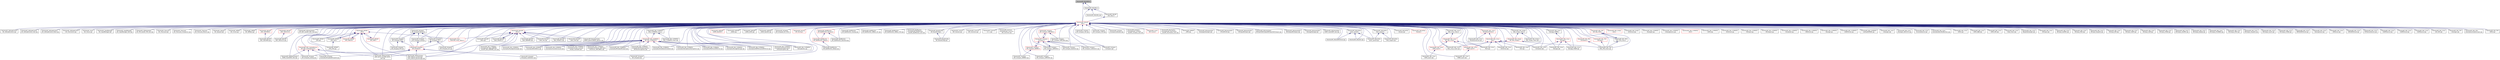 digraph "libraries/AP_HAL/GPIO.h"
{
 // INTERACTIVE_SVG=YES
  edge [fontname="Helvetica",fontsize="10",labelfontname="Helvetica",labelfontsize="10"];
  node [fontname="Helvetica",fontsize="10",shape=record];
  Node1 [label="libraries/AP_HAL/GPIO.h",height=0.2,width=0.4,color="black", fillcolor="grey75", style="filled", fontcolor="black"];
  Node1 -> Node2 [dir="back",color="midnightblue",fontsize="10",style="solid",fontname="Helvetica"];
  Node2 [label="libraries/AP_HAL/HAL.h",height=0.2,width=0.4,color="black", fillcolor="white", style="filled",URL="$HAL_8h.html"];
  Node2 -> Node3 [dir="back",color="midnightblue",fontsize="10",style="solid",fontname="Helvetica"];
  Node3 [label="libraries/AP_HAL/AP\l_HAL_Main.h",height=0.2,width=0.4,color="black", fillcolor="white", style="filled",URL="$AP__HAL__Main_8h.html"];
  Node3 -> Node4 [dir="back",color="midnightblue",fontsize="10",style="solid",fontname="Helvetica"];
  Node4 [label="libraries/AP_HAL/AP\l_HAL.h",height=0.2,width=0.4,color="red", fillcolor="white", style="filled",URL="$AP__HAL_8h.html"];
  Node4 -> Node5 [dir="back",color="midnightblue",fontsize="10",style="solid",fontname="Helvetica"];
  Node5 [label="libraries/AC_AttitudeControl\l/AC_AttitudeControl.cpp",height=0.2,width=0.4,color="black", fillcolor="white", style="filled",URL="$AC__AttitudeControl_8cpp.html"];
  Node4 -> Node6 [dir="back",color="midnightblue",fontsize="10",style="solid",fontname="Helvetica"];
  Node6 [label="libraries/AC_AttitudeControl\l/AC_AttitudeControl_Heli.cpp",height=0.2,width=0.4,color="black", fillcolor="white", style="filled",URL="$AC__AttitudeControl__Heli_8cpp.html"];
  Node4 -> Node7 [dir="back",color="midnightblue",fontsize="10",style="solid",fontname="Helvetica"];
  Node7 [label="libraries/AC_AttitudeControl\l/AC_AttitudeControl_Multi.cpp",height=0.2,width=0.4,color="black", fillcolor="white", style="filled",URL="$AC__AttitudeControl__Multi_8cpp.html"];
  Node4 -> Node8 [dir="back",color="midnightblue",fontsize="10",style="solid",fontname="Helvetica"];
  Node8 [label="libraries/AC_AttitudeControl\l/AC_PosControl.cpp",height=0.2,width=0.4,color="black", fillcolor="white", style="filled",URL="$AC__PosControl_8cpp.html"];
  Node4 -> Node9 [dir="back",color="midnightblue",fontsize="10",style="solid",fontname="Helvetica"];
  Node9 [label="libraries/AC_Fence\l/AC_Fence.cpp",height=0.2,width=0.4,color="black", fillcolor="white", style="filled",URL="$AC__Fence_8cpp.html"];
  Node4 -> Node10 [dir="back",color="midnightblue",fontsize="10",style="solid",fontname="Helvetica"];
  Node10 [label="libraries/AC_InputManager\l/AC_InputManager.cpp",height=0.2,width=0.4,color="black", fillcolor="white", style="filled",URL="$AC__InputManager_8cpp.html"];
  Node4 -> Node11 [dir="back",color="midnightblue",fontsize="10",style="solid",fontname="Helvetica"];
  Node11 [label="libraries/AC_InputManager\l/AC_InputManager_Heli.cpp",height=0.2,width=0.4,color="black", fillcolor="white", style="filled",URL="$AC__InputManager__Heli_8cpp.html"];
  Node4 -> Node12 [dir="back",color="midnightblue",fontsize="10",style="solid",fontname="Helvetica"];
  Node12 [label="libraries/AC_PID/examples\l/AC_PID_test/AC_PID_test.cpp",height=0.2,width=0.4,color="black", fillcolor="white", style="filled",URL="$AC__PID__test_8cpp.html"];
  Node4 -> Node13 [dir="back",color="midnightblue",fontsize="10",style="solid",fontname="Helvetica"];
  Node13 [label="libraries/AC_PrecLand\l/AC_PrecLand.cpp",height=0.2,width=0.4,color="black", fillcolor="white", style="filled",URL="$AC__PrecLand_8cpp.html"];
  Node4 -> Node14 [dir="back",color="midnightblue",fontsize="10",style="solid",fontname="Helvetica"];
  Node14 [label="libraries/AC_PrecLand\l/AC_PrecLand_Companion.cpp",height=0.2,width=0.4,color="black", fillcolor="white", style="filled",URL="$AC__PrecLand__Companion_8cpp.html"];
  Node4 -> Node15 [dir="back",color="midnightblue",fontsize="10",style="solid",fontname="Helvetica"];
  Node15 [label="libraries/AC_PrecLand\l/AC_PrecLand_IRLock.cpp",height=0.2,width=0.4,color="black", fillcolor="white", style="filled",URL="$AC__PrecLand__IRLock_8cpp.html"];
  Node4 -> Node16 [dir="back",color="midnightblue",fontsize="10",style="solid",fontname="Helvetica"];
  Node16 [label="libraries/AC_Sprayer\l/AC_Sprayer.cpp",height=0.2,width=0.4,color="black", fillcolor="white", style="filled",URL="$AC__Sprayer_8cpp.html"];
  Node4 -> Node17 [dir="back",color="midnightblue",fontsize="10",style="solid",fontname="Helvetica"];
  Node17 [label="libraries/AC_WPNav\l/AC_Circle.cpp",height=0.2,width=0.4,color="black", fillcolor="white", style="filled",URL="$AC__Circle_8cpp.html"];
  Node4 -> Node18 [dir="back",color="midnightblue",fontsize="10",style="solid",fontname="Helvetica"];
  Node18 [label="libraries/AC_WPNav\l/AC_WPNav.cpp",height=0.2,width=0.4,color="black", fillcolor="white", style="filled",URL="$AC__WPNav_8cpp.html"];
  Node4 -> Node19 [dir="back",color="midnightblue",fontsize="10",style="solid",fontname="Helvetica"];
  Node19 [label="libraries/AP_ADC/AP\l_ADC_ADS7844.h",height=0.2,width=0.4,color="red", fillcolor="white", style="filled",URL="$AP__ADC__ADS7844_8h.html"];
  Node19 -> Node20 [dir="back",color="midnightblue",fontsize="10",style="solid",fontname="Helvetica"];
  Node20 [label="libraries/AP_ADC/AP\l_ADC_ADS7844.cpp",height=0.2,width=0.4,color="black", fillcolor="white", style="filled",URL="$AP__ADC__ADS7844_8cpp.html"];
  Node4 -> Node21 [dir="back",color="midnightblue",fontsize="10",style="solid",fontname="Helvetica"];
  Node21 [label="libraries/AP_ADC/AP\l_ADC_ADS1115.h",height=0.2,width=0.4,color="red", fillcolor="white", style="filled",URL="$AP__ADC__ADS1115_8h.html"];
  Node21 -> Node22 [dir="back",color="midnightblue",fontsize="10",style="solid",fontname="Helvetica"];
  Node22 [label="libraries/AP_ADC/AP\l_ADC_ADS1115.cpp",height=0.2,width=0.4,color="black", fillcolor="white", style="filled",URL="$AP__ADC__ADS1115_8cpp.html"];
  Node4 -> Node22 [dir="back",color="midnightblue",fontsize="10",style="solid",fontname="Helvetica"];
  Node4 -> Node20 [dir="back",color="midnightblue",fontsize="10",style="solid",fontname="Helvetica"];
  Node4 -> Node23 [dir="back",color="midnightblue",fontsize="10",style="solid",fontname="Helvetica"];
  Node23 [label="libraries/AP_ADC/examples\l/AP_ADC_test/AP_ADC_test.cpp",height=0.2,width=0.4,color="black", fillcolor="white", style="filled",URL="$AP__ADC__test_8cpp.html"];
  Node4 -> Node24 [dir="back",color="midnightblue",fontsize="10",style="solid",fontname="Helvetica"];
  Node24 [label="libraries/AP_ADC_AnalogSource\l/AP_ADC_AnalogSource.h",height=0.2,width=0.4,color="red", fillcolor="white", style="filled",URL="$AP__ADC__AnalogSource_8h.html"];
  Node24 -> Node25 [dir="back",color="midnightblue",fontsize="10",style="solid",fontname="Helvetica"];
  Node25 [label="libraries/AP_AHRS/examples\l/AHRS_Test/AHRS_Test.cpp",height=0.2,width=0.4,color="black", fillcolor="white", style="filled",URL="$AHRS__Test_8cpp.html"];
  Node24 -> Node26 [dir="back",color="midnightblue",fontsize="10",style="solid",fontname="Helvetica"];
  Node26 [label="libraries/AP_Airspeed\l/AP_Airspeed_analog.cpp",height=0.2,width=0.4,color="black", fillcolor="white", style="filled",URL="$AP__Airspeed__analog_8cpp.html"];
  Node24 -> Node27 [dir="back",color="midnightblue",fontsize="10",style="solid",fontname="Helvetica"];
  Node27 [label="libraries/AP_Airspeed\l/examples/Airspeed/Airspeed.cpp",height=0.2,width=0.4,color="black", fillcolor="white", style="filled",URL="$Airspeed_8cpp.html"];
  Node24 -> Node28 [dir="back",color="midnightblue",fontsize="10",style="solid",fontname="Helvetica"];
  Node28 [label="libraries/AP_GPS/examples\l/GPS_AUTO_test/GPS_AUTO\l_test.cpp",height=0.2,width=0.4,color="black", fillcolor="white", style="filled",URL="$GPS__AUTO__test_8cpp.html"];
  Node24 -> Node29 [dir="back",color="midnightblue",fontsize="10",style="solid",fontname="Helvetica"];
  Node29 [label="libraries/AP_GPS/examples\l/GPS_UBLOX_passthrough\l/GPS_UBLOX_passthrough.cpp",height=0.2,width=0.4,color="black", fillcolor="white", style="filled",URL="$GPS__UBLOX__passthrough_8cpp.html"];
  Node4 -> Node30 [dir="back",color="midnightblue",fontsize="10",style="solid",fontname="Helvetica"];
  Node30 [label="libraries/AP_AHRS/AP\l_AHRS_NavEKF.h",height=0.2,width=0.4,color="red", fillcolor="white", style="filled",URL="$AP__AHRS__NavEKF_8h.html"];
  Node4 -> Node31 [dir="back",color="midnightblue",fontsize="10",style="solid",fontname="Helvetica"];
  Node31 [label="libraries/AP_AHRS/AP\l_AHRS.cpp",height=0.2,width=0.4,color="black", fillcolor="white", style="filled",URL="$AP__AHRS_8cpp.html"];
  Node4 -> Node32 [dir="back",color="midnightblue",fontsize="10",style="solid",fontname="Helvetica"];
  Node32 [label="libraries/AP_AHRS/AP\l_AHRS_DCM.cpp",height=0.2,width=0.4,color="black", fillcolor="white", style="filled",URL="$AP__AHRS__DCM_8cpp.html"];
  Node4 -> Node33 [dir="back",color="midnightblue",fontsize="10",style="solid",fontname="Helvetica"];
  Node33 [label="libraries/AP_AHRS/AP\l_AHRS_NavEKF.cpp",height=0.2,width=0.4,color="black", fillcolor="white", style="filled",URL="$AP__AHRS__NavEKF_8cpp.html"];
  Node4 -> Node25 [dir="back",color="midnightblue",fontsize="10",style="solid",fontname="Helvetica"];
  Node4 -> Node34 [dir="back",color="midnightblue",fontsize="10",style="solid",fontname="Helvetica"];
  Node34 [label="libraries/AP_Airspeed\l/Airspeed_Calibration.cpp",height=0.2,width=0.4,color="black", fillcolor="white", style="filled",URL="$Airspeed__Calibration_8cpp.html"];
  Node4 -> Node35 [dir="back",color="midnightblue",fontsize="10",style="solid",fontname="Helvetica"];
  Node35 [label="libraries/AP_Airspeed\l/AP_Airspeed.h",height=0.2,width=0.4,color="red", fillcolor="white", style="filled",URL="$AP__Airspeed_8h.html"];
  Node35 -> Node34 [dir="back",color="midnightblue",fontsize="10",style="solid",fontname="Helvetica"];
  Node35 -> Node36 [dir="back",color="midnightblue",fontsize="10",style="solid",fontname="Helvetica"];
  Node36 [label="libraries/AP_Airspeed\l/AP_Airspeed.cpp",height=0.2,width=0.4,color="black", fillcolor="white", style="filled",URL="$AP__Airspeed_8cpp.html"];
  Node35 -> Node26 [dir="back",color="midnightblue",fontsize="10",style="solid",fontname="Helvetica"];
  Node35 -> Node27 [dir="back",color="midnightblue",fontsize="10",style="solid",fontname="Helvetica"];
  Node35 -> Node28 [dir="back",color="midnightblue",fontsize="10",style="solid",fontname="Helvetica"];
  Node35 -> Node29 [dir="back",color="midnightblue",fontsize="10",style="solid",fontname="Helvetica"];
  Node4 -> Node37 [dir="back",color="midnightblue",fontsize="10",style="solid",fontname="Helvetica"];
  Node37 [label="libraries/AP_Airspeed\l/AP_Airspeed_Backend.h",height=0.2,width=0.4,color="black", fillcolor="white", style="filled",URL="$AP__Airspeed__Backend_8h.html"];
  Node37 -> Node35 [dir="back",color="midnightblue",fontsize="10",style="solid",fontname="Helvetica"];
  Node37 -> Node38 [dir="back",color="midnightblue",fontsize="10",style="solid",fontname="Helvetica"];
  Node38 [label="libraries/AP_Airspeed\l/AP_Airspeed_analog.h",height=0.2,width=0.4,color="black", fillcolor="white", style="filled",URL="$AP__Airspeed__analog_8h.html"];
  Node38 -> Node35 [dir="back",color="midnightblue",fontsize="10",style="solid",fontname="Helvetica"];
  Node37 -> Node39 [dir="back",color="midnightblue",fontsize="10",style="solid",fontname="Helvetica"];
  Node39 [label="libraries/AP_Airspeed\l/AP_Airspeed_PX4.h",height=0.2,width=0.4,color="black", fillcolor="white", style="filled",URL="$AP__Airspeed__PX4_8h.html"];
  Node39 -> Node35 [dir="back",color="midnightblue",fontsize="10",style="solid",fontname="Helvetica"];
  Node39 -> Node40 [dir="back",color="midnightblue",fontsize="10",style="solid",fontname="Helvetica"];
  Node40 [label="libraries/AP_Airspeed\l/AP_Airspeed_PX4.cpp",height=0.2,width=0.4,color="black", fillcolor="white", style="filled",URL="$AP__Airspeed__PX4_8cpp.html"];
  Node37 -> Node41 [dir="back",color="midnightblue",fontsize="10",style="solid",fontname="Helvetica"];
  Node41 [label="libraries/AP_Airspeed\l/AP_Airspeed_I2C.h",height=0.2,width=0.4,color="black", fillcolor="white", style="filled",URL="$AP__Airspeed__I2C_8h.html"];
  Node41 -> Node35 [dir="back",color="midnightblue",fontsize="10",style="solid",fontname="Helvetica"];
  Node41 -> Node42 [dir="back",color="midnightblue",fontsize="10",style="solid",fontname="Helvetica"];
  Node42 [label="libraries/AP_Airspeed\l/AP_Airspeed_I2C.cpp",height=0.2,width=0.4,color="black", fillcolor="white", style="filled",URL="$AP__Airspeed__I2C_8cpp.html"];
  Node4 -> Node38 [dir="back",color="midnightblue",fontsize="10",style="solid",fontname="Helvetica"];
  Node4 -> Node39 [dir="back",color="midnightblue",fontsize="10",style="solid",fontname="Helvetica"];
  Node4 -> Node41 [dir="back",color="midnightblue",fontsize="10",style="solid",fontname="Helvetica"];
  Node4 -> Node36 [dir="back",color="midnightblue",fontsize="10",style="solid",fontname="Helvetica"];
  Node4 -> Node26 [dir="back",color="midnightblue",fontsize="10",style="solid",fontname="Helvetica"];
  Node4 -> Node42 [dir="back",color="midnightblue",fontsize="10",style="solid",fontname="Helvetica"];
  Node4 -> Node43 [dir="back",color="midnightblue",fontsize="10",style="solid",fontname="Helvetica"];
  Node43 [label="libraries/AP_Airspeed\l/AP_Airspeed_I2C_PX4.h",height=0.2,width=0.4,color="black", fillcolor="white", style="filled",URL="$AP__Airspeed__I2C__PX4_8h.html"];
  Node4 -> Node40 [dir="back",color="midnightblue",fontsize="10",style="solid",fontname="Helvetica"];
  Node4 -> Node27 [dir="back",color="midnightblue",fontsize="10",style="solid",fontname="Helvetica"];
  Node4 -> Node44 [dir="back",color="midnightblue",fontsize="10",style="solid",fontname="Helvetica"];
  Node44 [label="libraries/AP_Arming\l/AP_Arming.h",height=0.2,width=0.4,color="red", fillcolor="white", style="filled",URL="$AP__Arming_8h.html"];
  Node4 -> Node45 [dir="back",color="midnightblue",fontsize="10",style="solid",fontname="Helvetica"];
  Node45 [label="libraries/AP_Baro/AP\l_Baro.h",height=0.2,width=0.4,color="red", fillcolor="white", style="filled",URL="$AP__Baro_8h.html"];
  Node45 -> Node46 [dir="back",color="midnightblue",fontsize="10",style="solid",fontname="Helvetica"];
  Node46 [label="libraries/AP_Baro/AP\l_Baro.cpp",height=0.2,width=0.4,color="black", fillcolor="white", style="filled",URL="$AP__Baro_8cpp.html"];
  Node45 -> Node47 [dir="back",color="midnightblue",fontsize="10",style="solid",fontname="Helvetica"];
  Node47 [label="libraries/AP_Baro/AP\l_Baro_MS5611.h",height=0.2,width=0.4,color="black", fillcolor="white", style="filled",URL="$AP__Baro__MS5611_8h.html"];
  Node47 -> Node45 [dir="back",color="midnightblue",fontsize="10",style="solid",fontname="Helvetica"];
  Node45 -> Node48 [dir="back",color="midnightblue",fontsize="10",style="solid",fontname="Helvetica"];
  Node48 [label="libraries/AP_Baro/AP\l_Baro_BMP085.cpp",height=0.2,width=0.4,color="black", fillcolor="white", style="filled",URL="$AP__Baro__BMP085_8cpp.html"];
  Node45 -> Node49 [dir="back",color="midnightblue",fontsize="10",style="solid",fontname="Helvetica"];
  Node49 [label="libraries/AP_Baro/AP\l_Baro_HIL.cpp",height=0.2,width=0.4,color="black", fillcolor="white", style="filled",URL="$AP__Baro__HIL_8cpp.html"];
  Node45 -> Node50 [dir="back",color="midnightblue",fontsize="10",style="solid",fontname="Helvetica"];
  Node50 [label="libraries/AP_Baro/AP\l_Baro_MS5611.cpp",height=0.2,width=0.4,color="black", fillcolor="white", style="filled",URL="$AP__Baro__MS5611_8cpp.html"];
  Node45 -> Node51 [dir="back",color="midnightblue",fontsize="10",style="solid",fontname="Helvetica"];
  Node51 [label="libraries/AP_Baro/AP\l_Baro_PX4.cpp",height=0.2,width=0.4,color="black", fillcolor="white", style="filled",URL="$AP__Baro__PX4_8cpp.html"];
  Node45 -> Node52 [dir="back",color="midnightblue",fontsize="10",style="solid",fontname="Helvetica"];
  Node52 [label="libraries/AP_Baro/examples\l/BARO_generic/BARO_generic.cpp",height=0.2,width=0.4,color="black", fillcolor="white", style="filled",URL="$BARO__generic_8cpp.html"];
  Node45 -> Node53 [dir="back",color="midnightblue",fontsize="10",style="solid",fontname="Helvetica"];
  Node53 [label="libraries/AP_Frsky\l_Telem/AP_Frsky_Telem.h",height=0.2,width=0.4,color="red", fillcolor="white", style="filled",URL="$AP__Frsky__Telem_8h.html"];
  Node45 -> Node28 [dir="back",color="midnightblue",fontsize="10",style="solid",fontname="Helvetica"];
  Node45 -> Node29 [dir="back",color="midnightblue",fontsize="10",style="solid",fontname="Helvetica"];
  Node45 -> Node54 [dir="back",color="midnightblue",fontsize="10",style="solid",fontname="Helvetica"];
  Node54 [label="libraries/AP_HAL_FLYMAPLE\l/examples/AP_Baro_BMP085\l_test/AP_Baro_BMP085_test.cpp",height=0.2,width=0.4,color="black", fillcolor="white", style="filled",URL="$AP__Baro__BMP085__test_8cpp.html"];
  Node4 -> Node47 [dir="back",color="midnightblue",fontsize="10",style="solid",fontname="Helvetica"];
  Node4 -> Node46 [dir="back",color="midnightblue",fontsize="10",style="solid",fontname="Helvetica"];
  Node4 -> Node48 [dir="back",color="midnightblue",fontsize="10",style="solid",fontname="Helvetica"];
  Node4 -> Node49 [dir="back",color="midnightblue",fontsize="10",style="solid",fontname="Helvetica"];
  Node4 -> Node50 [dir="back",color="midnightblue",fontsize="10",style="solid",fontname="Helvetica"];
  Node4 -> Node51 [dir="back",color="midnightblue",fontsize="10",style="solid",fontname="Helvetica"];
  Node4 -> Node52 [dir="back",color="midnightblue",fontsize="10",style="solid",fontname="Helvetica"];
  Node4 -> Node55 [dir="back",color="midnightblue",fontsize="10",style="solid",fontname="Helvetica"];
  Node55 [label="libraries/AP_BattMonitor\l/AP_BattMonitor_Backend.h",height=0.2,width=0.4,color="red", fillcolor="white", style="filled",URL="$AP__BattMonitor__Backend_8h.html"];
  Node55 -> Node56 [dir="back",color="midnightblue",fontsize="10",style="solid",fontname="Helvetica"];
  Node56 [label="libraries/AP_BattMonitor\l/AP_BattMonitor_Bebop.h",height=0.2,width=0.4,color="red", fillcolor="white", style="filled",URL="$AP__BattMonitor__Bebop_8h.html"];
  Node56 -> Node57 [dir="back",color="midnightblue",fontsize="10",style="solid",fontname="Helvetica"];
  Node57 [label="libraries/AP_BattMonitor\l/AP_BattMonitor_Bebop.cpp",height=0.2,width=0.4,color="black", fillcolor="white", style="filled",URL="$AP__BattMonitor__Bebop_8cpp.html"];
  Node55 -> Node58 [dir="back",color="midnightblue",fontsize="10",style="solid",fontname="Helvetica"];
  Node58 [label="libraries/AP_BattMonitor\l/AP_BattMonitor_Backend.cpp",height=0.2,width=0.4,color="black", fillcolor="white", style="filled",URL="$AP__BattMonitor__Backend_8cpp.html"];
  Node4 -> Node56 [dir="back",color="midnightblue",fontsize="10",style="solid",fontname="Helvetica"];
  Node4 -> Node59 [dir="back",color="midnightblue",fontsize="10",style="solid",fontname="Helvetica"];
  Node59 [label="libraries/AP_BattMonitor\l/AP_BattMonitor_Analog.cpp",height=0.2,width=0.4,color="black", fillcolor="white", style="filled",URL="$AP__BattMonitor__Analog_8cpp.html"];
  Node4 -> Node58 [dir="back",color="midnightblue",fontsize="10",style="solid",fontname="Helvetica"];
  Node4 -> Node57 [dir="back",color="midnightblue",fontsize="10",style="solid",fontname="Helvetica"];
  Node4 -> Node60 [dir="back",color="midnightblue",fontsize="10",style="solid",fontname="Helvetica"];
  Node60 [label="libraries/AP_BattMonitor\l/AP_BattMonitor_SMBus_I2C.cpp",height=0.2,width=0.4,color="black", fillcolor="white", style="filled",URL="$AP__BattMonitor__SMBus__I2C_8cpp.html"];
  Node4 -> Node61 [dir="back",color="midnightblue",fontsize="10",style="solid",fontname="Helvetica"];
  Node61 [label="libraries/AP_BattMonitor\l/AP_BattMonitor_SMBus_PX4.cpp",height=0.2,width=0.4,color="black", fillcolor="white", style="filled",URL="$AP__BattMonitor__SMBus__PX4_8cpp.html"];
  Node4 -> Node62 [dir="back",color="midnightblue",fontsize="10",style="solid",fontname="Helvetica"];
  Node62 [label="libraries/AP_BattMonitor\l/examples/AP_BattMonitor\l_test/AP_BattMonitor_test.cpp",height=0.2,width=0.4,color="black", fillcolor="white", style="filled",URL="$AP__BattMonitor__test_8cpp.html"];
  Node4 -> Node63 [dir="back",color="midnightblue",fontsize="10",style="solid",fontname="Helvetica"];
  Node63 [label="libraries/AP_BoardConfig\l/AP_BoardConfig.cpp",height=0.2,width=0.4,color="black", fillcolor="white", style="filled",URL="$AP__BoardConfig_8cpp.html"];
  Node4 -> Node64 [dir="back",color="midnightblue",fontsize="10",style="solid",fontname="Helvetica"];
  Node64 [label="libraries/AP_BoardConfig\l/AP_BoardConfig.h",height=0.2,width=0.4,color="black", fillcolor="white", style="filled",URL="$AP__BoardConfig_8h.html"];
  Node64 -> Node63 [dir="back",color="midnightblue",fontsize="10",style="solid",fontname="Helvetica"];
  Node4 -> Node65 [dir="back",color="midnightblue",fontsize="10",style="solid",fontname="Helvetica"];
  Node65 [label="libraries/AP_Camera\l/AP_Camera.cpp",height=0.2,width=0.4,color="black", fillcolor="white", style="filled",URL="$AP__Camera_8cpp.html"];
  Node4 -> Node66 [dir="back",color="midnightblue",fontsize="10",style="solid",fontname="Helvetica"];
  Node66 [label="libraries/AP_Common\l/AP_Common.cpp",height=0.2,width=0.4,color="black", fillcolor="white", style="filled",URL="$AP__Common_8cpp.html"];
  Node4 -> Node67 [dir="back",color="midnightblue",fontsize="10",style="solid",fontname="Helvetica"];
  Node67 [label="libraries/AP_Common\l/c++.cpp",height=0.2,width=0.4,color="black", fillcolor="white", style="filled",URL="$c_09_09_8cpp.html"];
  Node4 -> Node68 [dir="back",color="midnightblue",fontsize="10",style="solid",fontname="Helvetica"];
  Node68 [label="libraries/AP_Common\l/examples/AP_Common\l/AP_Common.cpp",height=0.2,width=0.4,color="black", fillcolor="white", style="filled",URL="$examples_2AP__Common_2AP__Common_8cpp.html"];
  Node4 -> Node69 [dir="back",color="midnightblue",fontsize="10",style="solid",fontname="Helvetica"];
  Node69 [label="libraries/AP_Compass\l/AP_Compass_HMC5843.h",height=0.2,width=0.4,color="red", fillcolor="white", style="filled",URL="$AP__Compass__HMC5843_8h.html"];
  Node69 -> Node70 [dir="back",color="midnightblue",fontsize="10",style="solid",fontname="Helvetica"];
  Node70 [label="libraries/AP_Compass\l/Compass.h",height=0.2,width=0.4,color="red", fillcolor="white", style="filled",URL="$Compass_8h.html"];
  Node70 -> Node69 [dir="back",color="midnightblue",fontsize="10",style="solid",fontname="Helvetica"];
  Node70 -> Node71 [dir="back",color="midnightblue",fontsize="10",style="solid",fontname="Helvetica"];
  Node71 [label="libraries/AP_Compass\l/AP_Compass_AK8963.h",height=0.2,width=0.4,color="red", fillcolor="white", style="filled",URL="$AP__Compass__AK8963_8h.html"];
  Node71 -> Node70 [dir="back",color="midnightblue",fontsize="10",style="solid",fontname="Helvetica"];
  Node71 -> Node72 [dir="back",color="midnightblue",fontsize="10",style="solid",fontname="Helvetica"];
  Node72 [label="libraries/AP_Compass\l/AP_Compass_AK8963.cpp",height=0.2,width=0.4,color="black", fillcolor="white", style="filled",URL="$AP__Compass__AK8963_8cpp.html"];
  Node70 -> Node73 [dir="back",color="midnightblue",fontsize="10",style="solid",fontname="Helvetica"];
  Node73 [label="libraries/AP_Compass\l/AP_Compass_LSM303D.h",height=0.2,width=0.4,color="black", fillcolor="white", style="filled",URL="$AP__Compass__LSM303D_8h.html"];
  Node73 -> Node70 [dir="back",color="midnightblue",fontsize="10",style="solid",fontname="Helvetica"];
  Node73 -> Node74 [dir="back",color="midnightblue",fontsize="10",style="solid",fontname="Helvetica"];
  Node74 [label="libraries/AP_Compass\l/AP_Compass_LSM303D.cpp",height=0.2,width=0.4,color="black", fillcolor="white", style="filled",URL="$AP__Compass__LSM303D_8cpp.html"];
  Node70 -> Node75 [dir="back",color="midnightblue",fontsize="10",style="solid",fontname="Helvetica"];
  Node75 [label="libraries/AP_Compass\l/AP_Compass_Backend.cpp",height=0.2,width=0.4,color="black", fillcolor="white", style="filled",URL="$AP__Compass__Backend_8cpp.html"];
  Node70 -> Node76 [dir="back",color="midnightblue",fontsize="10",style="solid",fontname="Helvetica"];
  Node76 [label="libraries/AP_Compass\l/AP_Compass_Calibration.cpp",height=0.2,width=0.4,color="black", fillcolor="white", style="filled",URL="$AP__Compass__Calibration_8cpp.html"];
  Node70 -> Node77 [dir="back",color="midnightblue",fontsize="10",style="solid",fontname="Helvetica"];
  Node77 [label="libraries/AP_Compass\l/Compass.cpp",height=0.2,width=0.4,color="black", fillcolor="white", style="filled",URL="$Compass_8cpp.html"];
  Node69 -> Node78 [dir="back",color="midnightblue",fontsize="10",style="solid",fontname="Helvetica"];
  Node78 [label="libraries/AP_Compass\l/AP_Compass_HMC5843.cpp",height=0.2,width=0.4,color="black", fillcolor="white", style="filled",URL="$AP__Compass__HMC5843_8cpp.html"];
  Node4 -> Node70 [dir="back",color="midnightblue",fontsize="10",style="solid",fontname="Helvetica"];
  Node4 -> Node71 [dir="back",color="midnightblue",fontsize="10",style="solid",fontname="Helvetica"];
  Node4 -> Node73 [dir="back",color="midnightblue",fontsize="10",style="solid",fontname="Helvetica"];
  Node4 -> Node72 [dir="back",color="midnightblue",fontsize="10",style="solid",fontname="Helvetica"];
  Node4 -> Node75 [dir="back",color="midnightblue",fontsize="10",style="solid",fontname="Helvetica"];
  Node4 -> Node76 [dir="back",color="midnightblue",fontsize="10",style="solid",fontname="Helvetica"];
  Node4 -> Node79 [dir="back",color="midnightblue",fontsize="10",style="solid",fontname="Helvetica"];
  Node79 [label="libraries/AP_Compass\l/AP_Compass_HIL.cpp",height=0.2,width=0.4,color="black", fillcolor="white", style="filled",URL="$AP__Compass__HIL_8cpp.html"];
  Node4 -> Node78 [dir="back",color="midnightblue",fontsize="10",style="solid",fontname="Helvetica"];
  Node4 -> Node74 [dir="back",color="midnightblue",fontsize="10",style="solid",fontname="Helvetica"];
  Node4 -> Node80 [dir="back",color="midnightblue",fontsize="10",style="solid",fontname="Helvetica"];
  Node80 [label="libraries/AP_Compass\l/AP_Compass_PX4.cpp",height=0.2,width=0.4,color="black", fillcolor="white", style="filled",URL="$AP__Compass__PX4_8cpp.html"];
  Node4 -> Node77 [dir="back",color="midnightblue",fontsize="10",style="solid",fontname="Helvetica"];
  Node4 -> Node81 [dir="back",color="midnightblue",fontsize="10",style="solid",fontname="Helvetica"];
  Node81 [label="libraries/AP_Compass\l/CompassCalibrator.cpp",height=0.2,width=0.4,color="black", fillcolor="white", style="filled",URL="$CompassCalibrator_8cpp.html"];
  Node4 -> Node82 [dir="back",color="midnightblue",fontsize="10",style="solid",fontname="Helvetica"];
  Node82 [label="libraries/AP_Compass\l/examples/AP_Compass\l_test/AP_Compass_test.cpp",height=0.2,width=0.4,color="black", fillcolor="white", style="filled",URL="$AP__Compass__test_8cpp.html"];
  Node4 -> Node83 [dir="back",color="midnightblue",fontsize="10",style="solid",fontname="Helvetica"];
  Node83 [label="libraries/AP_Curve\l/AP_Curve.h",height=0.2,width=0.4,color="red", fillcolor="white", style="filled",URL="$AP__Curve_8h.html",tooltip="used to transforms a pwm value to account for the non-linear pwm->thrust values of normal ESC+motors ..."];
  Node4 -> Node84 [dir="back",color="midnightblue",fontsize="10",style="solid",fontname="Helvetica"];
  Node84 [label="libraries/AP_Declination\l/examples/AP_Declination\l_test/AP_Declination_test.cpp",height=0.2,width=0.4,color="black", fillcolor="white", style="filled",URL="$AP__Declination__test_8cpp.html"];
  Node4 -> Node85 [dir="back",color="midnightblue",fontsize="10",style="solid",fontname="Helvetica"];
  Node85 [label="libraries/AP_EPM/AP\l_EPM.cpp",height=0.2,width=0.4,color="black", fillcolor="white", style="filled",URL="$AP__EPM_8cpp.html"];
  Node4 -> Node53 [dir="back",color="midnightblue",fontsize="10",style="solid",fontname="Helvetica"];
  Node4 -> Node86 [dir="back",color="midnightblue",fontsize="10",style="solid",fontname="Helvetica"];
  Node86 [label="libraries/AP_GPS/AP\l_GPS.cpp",height=0.2,width=0.4,color="black", fillcolor="white", style="filled",URL="$AP__GPS_8cpp.html"];
  Node4 -> Node87 [dir="back",color="midnightblue",fontsize="10",style="solid",fontname="Helvetica"];
  Node87 [label="libraries/AP_GPS/AP\l_GPS.h",height=0.2,width=0.4,color="red", fillcolor="white", style="filled",URL="$AP__GPS_8h.html"];
  Node87 -> Node53 [dir="back",color="midnightblue",fontsize="10",style="solid",fontname="Helvetica"];
  Node87 -> Node86 [dir="back",color="midnightblue",fontsize="10",style="solid",fontname="Helvetica"];
  Node87 -> Node88 [dir="back",color="midnightblue",fontsize="10",style="solid",fontname="Helvetica"];
  Node88 [label="libraries/AP_GPS/AP\l_GPS_UBLOX.h",height=0.2,width=0.4,color="red", fillcolor="white", style="filled",URL="$AP__GPS__UBLOX_8h.html"];
  Node88 -> Node87 [dir="back",color="midnightblue",fontsize="10",style="solid",fontname="Helvetica"];
  Node87 -> Node89 [dir="back",color="midnightblue",fontsize="10",style="solid",fontname="Helvetica"];
  Node89 [label="libraries/AP_GPS/AP\l_GPS_SIRF.h",height=0.2,width=0.4,color="red", fillcolor="white", style="filled",URL="$AP__GPS__SIRF_8h.html"];
  Node89 -> Node87 [dir="back",color="midnightblue",fontsize="10",style="solid",fontname="Helvetica"];
  Node87 -> Node90 [dir="back",color="midnightblue",fontsize="10",style="solid",fontname="Helvetica"];
  Node90 [label="libraries/AP_GPS/AP\l_GPS_PX4.h",height=0.2,width=0.4,color="black", fillcolor="white", style="filled",URL="$AP__GPS__PX4_8h.html"];
  Node90 -> Node87 [dir="back",color="midnightblue",fontsize="10",style="solid",fontname="Helvetica"];
  Node90 -> Node91 [dir="back",color="midnightblue",fontsize="10",style="solid",fontname="Helvetica"];
  Node91 [label="libraries/AP_GPS/AP\l_GPS_PX4.cpp",height=0.2,width=0.4,color="black", fillcolor="white", style="filled",URL="$AP__GPS__PX4_8cpp.html"];
  Node87 -> Node28 [dir="back",color="midnightblue",fontsize="10",style="solid",fontname="Helvetica"];
  Node87 -> Node29 [dir="back",color="midnightblue",fontsize="10",style="solid",fontname="Helvetica"];
  Node4 -> Node88 [dir="back",color="midnightblue",fontsize="10",style="solid",fontname="Helvetica"];
  Node4 -> Node89 [dir="back",color="midnightblue",fontsize="10",style="solid",fontname="Helvetica"];
  Node4 -> Node90 [dir="back",color="midnightblue",fontsize="10",style="solid",fontname="Helvetica"];
  Node4 -> Node91 [dir="back",color="midnightblue",fontsize="10",style="solid",fontname="Helvetica"];
  Node4 -> Node28 [dir="back",color="midnightblue",fontsize="10",style="solid",fontname="Helvetica"];
  Node4 -> Node29 [dir="back",color="midnightblue",fontsize="10",style="solid",fontname="Helvetica"];
  Node4 -> Node92 [dir="back",color="midnightblue",fontsize="10",style="solid",fontname="Helvetica"];
  Node92 [label="libraries/AP_HAL/examples\l/AnalogIn/AnalogIn.cpp",height=0.2,width=0.4,color="black", fillcolor="white", style="filled",URL="$examples_2AnalogIn_2AnalogIn_8cpp.html"];
  Node4 -> Node93 [dir="back",color="midnightblue",fontsize="10",style="solid",fontname="Helvetica"];
  Node93 [label="libraries/AP_HAL/examples\l/Printf/Printf.cpp",height=0.2,width=0.4,color="black", fillcolor="white", style="filled",URL="$Printf_8cpp.html"];
  Node4 -> Node94 [dir="back",color="midnightblue",fontsize="10",style="solid",fontname="Helvetica"];
  Node94 [label="libraries/AP_HAL/examples\l/RCInput/RCInput.cpp",height=0.2,width=0.4,color="black", fillcolor="white", style="filled",URL="$examples_2RCInput_2RCInput_8cpp.html"];
  Node4 -> Node95 [dir="back",color="midnightblue",fontsize="10",style="solid",fontname="Helvetica"];
  Node95 [label="libraries/AP_HAL/examples\l/RCInputToRCOutput/RCInputToRCOutput.cpp",height=0.2,width=0.4,color="black", fillcolor="white", style="filled",URL="$RCInputToRCOutput_8cpp.html"];
  Node4 -> Node96 [dir="back",color="midnightblue",fontsize="10",style="solid",fontname="Helvetica"];
  Node96 [label="libraries/AP_HAL/examples\l/RCOutput/RCOutput.cpp",height=0.2,width=0.4,color="black", fillcolor="white", style="filled",URL="$examples_2RCOutput_2RCOutput_8cpp.html"];
  Node4 -> Node97 [dir="back",color="midnightblue",fontsize="10",style="solid",fontname="Helvetica"];
  Node97 [label="libraries/AP_HAL/examples\l/Storage/Storage.cpp",height=0.2,width=0.4,color="black", fillcolor="white", style="filled",URL="$examples_2Storage_2Storage_8cpp.html"];
  Node4 -> Node98 [dir="back",color="midnightblue",fontsize="10",style="solid",fontname="Helvetica"];
  Node98 [label="libraries/AP_HAL/examples\l/UART_test/UART_test.cpp",height=0.2,width=0.4,color="black", fillcolor="white", style="filled",URL="$UART__test_8cpp.html"];
  Node4 -> Node99 [dir="back",color="midnightblue",fontsize="10",style="solid",fontname="Helvetica"];
  Node99 [label="libraries/AP_HAL/UARTDriver.cpp",height=0.2,width=0.4,color="black", fillcolor="white", style="filled",URL="$UARTDriver_8cpp.html"];
  Node4 -> Node100 [dir="back",color="midnightblue",fontsize="10",style="solid",fontname="Helvetica"];
  Node100 [label="libraries/AP_HAL/utility\l/print_vprintf.h",height=0.2,width=0.4,color="black", fillcolor="white", style="filled",URL="$print__vprintf_8h.html"];
  Node100 -> Node99 [dir="back",color="midnightblue",fontsize="10",style="solid",fontname="Helvetica"];
  Node100 -> Node101 [dir="back",color="midnightblue",fontsize="10",style="solid",fontname="Helvetica"];
  Node101 [label="libraries/AP_HAL/Util.cpp",height=0.2,width=0.4,color="black", fillcolor="white", style="filled",URL="$Util_8cpp.html"];
  Node100 -> Node102 [dir="back",color="midnightblue",fontsize="10",style="solid",fontname="Helvetica"];
  Node102 [label="libraries/AP_HAL/utility\l/print_vprintf.cpp",height=0.2,width=0.4,color="black", fillcolor="white", style="filled",URL="$print__vprintf_8cpp.html"];
  Node4 -> Node101 [dir="back",color="midnightblue",fontsize="10",style="solid",fontname="Helvetica"];
  Node4 -> Node103 [dir="back",color="midnightblue",fontsize="10",style="solid",fontname="Helvetica"];
  Node103 [label="libraries/AP_HAL/utility\l/ftoa_engine.h",height=0.2,width=0.4,color="black", fillcolor="white", style="filled",URL="$ftoa__engine_8h.html"];
  Node103 -> Node104 [dir="back",color="midnightblue",fontsize="10",style="solid",fontname="Helvetica"];
  Node104 [label="libraries/AP_HAL/utility\l/ftoa_engine.cpp",height=0.2,width=0.4,color="black", fillcolor="white", style="filled",URL="$ftoa__engine_8cpp.html"];
  Node103 -> Node102 [dir="back",color="midnightblue",fontsize="10",style="solid",fontname="Helvetica"];
  Node4 -> Node104 [dir="back",color="midnightblue",fontsize="10",style="solid",fontname="Helvetica"];
  Node4 -> Node102 [dir="back",color="midnightblue",fontsize="10",style="solid",fontname="Helvetica"];
  Node4 -> Node105 [dir="back",color="midnightblue",fontsize="10",style="solid",fontname="Helvetica"];
  Node105 [label="libraries/AP_HAL/utility\l/Socket.cpp",height=0.2,width=0.4,color="black", fillcolor="white", style="filled",URL="$Socket_8cpp.html"];
  Node4 -> Node106 [dir="back",color="midnightblue",fontsize="10",style="solid",fontname="Helvetica"];
  Node106 [label="libraries/AP_HAL/utility\l/Socket.h",height=0.2,width=0.4,color="red", fillcolor="white", style="filled",URL="$Socket_8h.html"];
  Node4 -> Node107 [dir="back",color="midnightblue",fontsize="10",style="solid",fontname="Helvetica"];
  Node107 [label="libraries/AP_HAL_Empty\l/AP_HAL_Empty.h",height=0.2,width=0.4,color="red", fillcolor="white", style="filled",URL="$AP__HAL__Empty_8h.html"];
  Node107 -> Node108 [dir="back",color="midnightblue",fontsize="10",style="solid",fontname="Helvetica"];
  Node108 [label="libraries/AP_HAL_Linux\l/HAL_Linux_Class.cpp",height=0.2,width=0.4,color="black", fillcolor="white", style="filled",URL="$HAL__Linux__Class_8cpp.html"];
  Node107 -> Node109 [dir="back",color="midnightblue",fontsize="10",style="solid",fontname="Helvetica"];
  Node109 [label="libraries/AP_HAL_PX4\l/HAL_PX4_Class.cpp",height=0.2,width=0.4,color="black", fillcolor="white", style="filled",URL="$HAL__PX4__Class_8cpp.html"];
  Node4 -> Node110 [dir="back",color="midnightblue",fontsize="10",style="solid",fontname="Helvetica"];
  Node110 [label="libraries/AP_HAL_Empty\l/HAL_Empty_Class.h",height=0.2,width=0.4,color="black", fillcolor="white", style="filled",URL="$HAL__Empty__Class_8h.html"];
  Node110 -> Node107 [dir="back",color="midnightblue",fontsize="10",style="solid",fontname="Helvetica"];
  Node110 -> Node111 [dir="back",color="midnightblue",fontsize="10",style="solid",fontname="Helvetica"];
  Node111 [label="libraries/AP_HAL_Empty\l/HAL_Empty_Class.cpp",height=0.2,width=0.4,color="black", fillcolor="white", style="filled",URL="$HAL__Empty__Class_8cpp.html"];
  Node4 -> Node112 [dir="back",color="midnightblue",fontsize="10",style="solid",fontname="Helvetica"];
  Node112 [label="libraries/AP_HAL_Empty\l/Util.h",height=0.2,width=0.4,color="red", fillcolor="white", style="filled",URL="$Empty_2Util_8h.html"];
  Node4 -> Node111 [dir="back",color="midnightblue",fontsize="10",style="solid",fontname="Helvetica"];
  Node4 -> Node113 [dir="back",color="midnightblue",fontsize="10",style="solid",fontname="Helvetica"];
  Node113 [label="libraries/AP_HAL_Empty\l/I2CDriver.cpp",height=0.2,width=0.4,color="black", fillcolor="white", style="filled",URL="$AP__HAL__Empty_2I2CDriver_8cpp.html"];
  Node4 -> Node114 [dir="back",color="midnightblue",fontsize="10",style="solid",fontname="Helvetica"];
  Node114 [label="libraries/AP_HAL_FLYMAPLE\l/AnalogIn.cpp",height=0.2,width=0.4,color="black", fillcolor="white", style="filled",URL="$FLYMAPLE_2AnalogIn_8cpp.html"];
  Node4 -> Node115 [dir="back",color="midnightblue",fontsize="10",style="solid",fontname="Helvetica"];
  Node115 [label="libraries/AP_HAL_FLYMAPLE\l/AP_HAL_FLYMAPLE.h",height=0.2,width=0.4,color="red", fillcolor="white", style="filled",URL="$AP__HAL__FLYMAPLE_8h.html"];
  Node115 -> Node116 [dir="back",color="midnightblue",fontsize="10",style="solid",fontname="Helvetica"];
  Node116 [label="libraries/AP_HAL_FLYMAPLE\l/examples/AnalogIn/AnalogIn.cpp",height=0.2,width=0.4,color="black", fillcolor="white", style="filled",URL="$FLYMAPLE_2examples_2AnalogIn_2AnalogIn_8cpp.html"];
  Node115 -> Node54 [dir="back",color="midnightblue",fontsize="10",style="solid",fontname="Helvetica"];
  Node115 -> Node117 [dir="back",color="midnightblue",fontsize="10",style="solid",fontname="Helvetica"];
  Node117 [label="libraries/AP_HAL_FLYMAPLE\l/examples/Blink/Blink.cpp",height=0.2,width=0.4,color="black", fillcolor="white", style="filled",URL="$Blink_8cpp.html"];
  Node115 -> Node118 [dir="back",color="midnightblue",fontsize="10",style="solid",fontname="Helvetica"];
  Node118 [label="libraries/AP_HAL_FLYMAPLE\l/examples/Console/Console.cpp",height=0.2,width=0.4,color="black", fillcolor="white", style="filled",URL="$AP__HAL__FLYMAPLE_2examples_2Console_2Console_8cpp.html"];
  Node115 -> Node119 [dir="back",color="midnightblue",fontsize="10",style="solid",fontname="Helvetica"];
  Node119 [label="libraries/AP_HAL_FLYMAPLE\l/examples/empty_example\l/empty_example.cpp",height=0.2,width=0.4,color="black", fillcolor="white", style="filled",URL="$empty__example_8cpp.html"];
  Node115 -> Node120 [dir="back",color="midnightblue",fontsize="10",style="solid",fontname="Helvetica"];
  Node120 [label="libraries/AP_HAL_FLYMAPLE\l/examples/I2CDriver_HMC5883L\l/I2CDriver_HMC5883L.cpp",height=0.2,width=0.4,color="black", fillcolor="white", style="filled",URL="$I2CDriver__HMC5883L_8cpp.html"];
  Node115 -> Node121 [dir="back",color="midnightblue",fontsize="10",style="solid",fontname="Helvetica"];
  Node121 [label="libraries/AP_HAL_FLYMAPLE\l/examples/RCInput/RCInput.cpp",height=0.2,width=0.4,color="black", fillcolor="white", style="filled",URL="$FLYMAPLE_2examples_2RCInput_2RCInput_8cpp.html"];
  Node115 -> Node122 [dir="back",color="midnightblue",fontsize="10",style="solid",fontname="Helvetica"];
  Node122 [label="libraries/AP_HAL_FLYMAPLE\l/examples/RCPassthroughTest\l/RCPassthroughTest.cpp",height=0.2,width=0.4,color="black", fillcolor="white", style="filled",URL="$RCPassthroughTest_8cpp.html"];
  Node115 -> Node123 [dir="back",color="midnightblue",fontsize="10",style="solid",fontname="Helvetica"];
  Node123 [label="libraries/AP_HAL_FLYMAPLE\l/examples/Scheduler/Scheduler.cpp",height=0.2,width=0.4,color="black", fillcolor="white", style="filled",URL="$AP__HAL__FLYMAPLE_2examples_2Scheduler_2Scheduler_8cpp.html"];
  Node115 -> Node124 [dir="back",color="midnightblue",fontsize="10",style="solid",fontname="Helvetica"];
  Node124 [label="libraries/AP_HAL_FLYMAPLE\l/examples/Semaphore/Semaphore.cpp",height=0.2,width=0.4,color="black", fillcolor="white", style="filled",URL="$Semaphore_8cpp.html"];
  Node115 -> Node125 [dir="back",color="midnightblue",fontsize="10",style="solid",fontname="Helvetica"];
  Node125 [label="libraries/AP_HAL_FLYMAPLE\l/examples/SPIDriver/SPIDriver.cpp",height=0.2,width=0.4,color="black", fillcolor="white", style="filled",URL="$AP__HAL__FLYMAPLE_2examples_2SPIDriver_2SPIDriver_8cpp.html"];
  Node115 -> Node126 [dir="back",color="midnightblue",fontsize="10",style="solid",fontname="Helvetica"];
  Node126 [label="libraries/AP_HAL_FLYMAPLE\l/examples/Storage/Storage.cpp",height=0.2,width=0.4,color="black", fillcolor="white", style="filled",URL="$FLYMAPLE_2examples_2Storage_2Storage_8cpp.html"];
  Node115 -> Node127 [dir="back",color="midnightblue",fontsize="10",style="solid",fontname="Helvetica"];
  Node127 [label="libraries/AP_HAL_FLYMAPLE\l/examples/UARTDriver/UARTDriver.cpp",height=0.2,width=0.4,color="black", fillcolor="white", style="filled",URL="$FLYMAPLE_2examples_2UARTDriver_2UARTDriver_8cpp.html"];
  Node115 -> Node128 [dir="back",color="midnightblue",fontsize="10",style="solid",fontname="Helvetica"];
  Node128 [label="libraries/AP_HAL_FLYMAPLE\l/examples/UtilityStringTest\l/UtilityStringTest.cpp",height=0.2,width=0.4,color="black", fillcolor="white", style="filled",URL="$UtilityStringTest_8cpp.html"];
  Node115 -> Node129 [dir="back",color="midnightblue",fontsize="10",style="solid",fontname="Helvetica"];
  Node129 [label="libraries/AP_HAL_FLYMAPLE\l/Semaphores.cpp",height=0.2,width=0.4,color="black", fillcolor="white", style="filled",URL="$AP__HAL__FLYMAPLE_2Semaphores_8cpp.html"];
  Node4 -> Node130 [dir="back",color="midnightblue",fontsize="10",style="solid",fontname="Helvetica"];
  Node130 [label="libraries/AP_HAL_FLYMAPLE\l/HAL_FLYMAPLE_Class.h",height=0.2,width=0.4,color="black", fillcolor="white", style="filled",URL="$HAL__FLYMAPLE__Class_8h.html"];
  Node130 -> Node115 [dir="back",color="midnightblue",fontsize="10",style="solid",fontname="Helvetica"];
  Node130 -> Node131 [dir="back",color="midnightblue",fontsize="10",style="solid",fontname="Helvetica"];
  Node131 [label="libraries/AP_HAL_FLYMAPLE\l/HAL_FLYMAPLE_Class.cpp",height=0.2,width=0.4,color="black", fillcolor="white", style="filled",URL="$HAL__FLYMAPLE__Class_8cpp.html"];
  Node4 -> Node132 [dir="back",color="midnightblue",fontsize="10",style="solid",fontname="Helvetica"];
  Node132 [label="libraries/AP_HAL_FLYMAPLE\l/AnalogSource.cpp",height=0.2,width=0.4,color="black", fillcolor="white", style="filled",URL="$AnalogSource_8cpp.html"];
  Node4 -> Node133 [dir="back",color="midnightblue",fontsize="10",style="solid",fontname="Helvetica"];
  Node133 [label="libraries/AP_HAL_FLYMAPLE\l/Util.h",height=0.2,width=0.4,color="red", fillcolor="white", style="filled",URL="$FLYMAPLE_2Util_8h.html"];
  Node4 -> Node116 [dir="back",color="midnightblue",fontsize="10",style="solid",fontname="Helvetica"];
  Node4 -> Node54 [dir="back",color="midnightblue",fontsize="10",style="solid",fontname="Helvetica"];
  Node4 -> Node117 [dir="back",color="midnightblue",fontsize="10",style="solid",fontname="Helvetica"];
  Node4 -> Node118 [dir="back",color="midnightblue",fontsize="10",style="solid",fontname="Helvetica"];
  Node4 -> Node119 [dir="back",color="midnightblue",fontsize="10",style="solid",fontname="Helvetica"];
  Node4 -> Node120 [dir="back",color="midnightblue",fontsize="10",style="solid",fontname="Helvetica"];
  Node4 -> Node121 [dir="back",color="midnightblue",fontsize="10",style="solid",fontname="Helvetica"];
  Node4 -> Node122 [dir="back",color="midnightblue",fontsize="10",style="solid",fontname="Helvetica"];
  Node4 -> Node123 [dir="back",color="midnightblue",fontsize="10",style="solid",fontname="Helvetica"];
  Node4 -> Node124 [dir="back",color="midnightblue",fontsize="10",style="solid",fontname="Helvetica"];
  Node4 -> Node125 [dir="back",color="midnightblue",fontsize="10",style="solid",fontname="Helvetica"];
  Node4 -> Node126 [dir="back",color="midnightblue",fontsize="10",style="solid",fontname="Helvetica"];
  Node4 -> Node127 [dir="back",color="midnightblue",fontsize="10",style="solid",fontname="Helvetica"];
  Node4 -> Node128 [dir="back",color="midnightblue",fontsize="10",style="solid",fontname="Helvetica"];
  Node4 -> Node134 [dir="back",color="midnightblue",fontsize="10",style="solid",fontname="Helvetica"];
  Node134 [label="libraries/AP_HAL_FLYMAPLE\l/GPIO.cpp",height=0.2,width=0.4,color="black", fillcolor="white", style="filled",URL="$AP__HAL__FLYMAPLE_2GPIO_8cpp.html"];
  Node4 -> Node131 [dir="back",color="midnightblue",fontsize="10",style="solid",fontname="Helvetica"];
  Node4 -> Node135 [dir="back",color="midnightblue",fontsize="10",style="solid",fontname="Helvetica"];
  Node135 [label="libraries/AP_HAL_FLYMAPLE\l/I2CDriver.cpp",height=0.2,width=0.4,color="black", fillcolor="white", style="filled",URL="$AP__HAL__FLYMAPLE_2I2CDriver_8cpp.html"];
  Node4 -> Node136 [dir="back",color="midnightblue",fontsize="10",style="solid",fontname="Helvetica"];
  Node136 [label="libraries/AP_HAL_FLYMAPLE\l/RCInput.cpp",height=0.2,width=0.4,color="black", fillcolor="white", style="filled",URL="$FLYMAPLE_2RCInput_8cpp.html"];
  Node4 -> Node137 [dir="back",color="midnightblue",fontsize="10",style="solid",fontname="Helvetica"];
  Node137 [label="libraries/AP_HAL_FLYMAPLE\l/RCOutput.cpp",height=0.2,width=0.4,color="black", fillcolor="white", style="filled",URL="$FLYMAPLE_2RCOutput_8cpp.html"];
  Node4 -> Node138 [dir="back",color="midnightblue",fontsize="10",style="solid",fontname="Helvetica"];
  Node138 [label="libraries/AP_HAL_FLYMAPLE\l/Scheduler.cpp",height=0.2,width=0.4,color="black", fillcolor="white", style="filled",URL="$AP__HAL__FLYMAPLE_2Scheduler_8cpp.html"];
  Node4 -> Node129 [dir="back",color="midnightblue",fontsize="10",style="solid",fontname="Helvetica"];
  Node4 -> Node139 [dir="back",color="midnightblue",fontsize="10",style="solid",fontname="Helvetica"];
  Node139 [label="libraries/AP_HAL_FLYMAPLE\l/SPIDriver.cpp",height=0.2,width=0.4,color="black", fillcolor="white", style="filled",URL="$AP__HAL__FLYMAPLE_2SPIDriver_8cpp.html"];
  Node4 -> Node140 [dir="back",color="midnightblue",fontsize="10",style="solid",fontname="Helvetica"];
  Node140 [label="libraries/AP_HAL_FLYMAPLE\l/Storage.cpp",height=0.2,width=0.4,color="black", fillcolor="white", style="filled",URL="$FLYMAPLE_2Storage_8cpp.html"];
  Node4 -> Node141 [dir="back",color="midnightblue",fontsize="10",style="solid",fontname="Helvetica"];
  Node141 [label="libraries/AP_HAL_FLYMAPLE\l/UARTDriver.cpp",height=0.2,width=0.4,color="black", fillcolor="white", style="filled",URL="$FLYMAPLE_2UARTDriver_8cpp.html"];
  Node4 -> Node142 [dir="back",color="midnightblue",fontsize="10",style="solid",fontname="Helvetica"];
  Node142 [label="libraries/AP_HAL_FLYMAPLE\l/utility/EEPROM.cpp",height=0.2,width=0.4,color="black", fillcolor="white", style="filled",URL="$EEPROM_8cpp.html"];
  Node4 -> Node143 [dir="back",color="midnightblue",fontsize="10",style="solid",fontname="Helvetica"];
  Node143 [label="libraries/AP_HAL_Linux\l/AnalogIn.cpp",height=0.2,width=0.4,color="black", fillcolor="white", style="filled",URL="$Linux_2AnalogIn_8cpp.html"];
  Node4 -> Node144 [dir="back",color="midnightblue",fontsize="10",style="solid",fontname="Helvetica"];
  Node144 [label="libraries/AP_HAL_Linux\l/AP_HAL_Linux.h",height=0.2,width=0.4,color="red", fillcolor="white", style="filled",URL="$AP__HAL__Linux_8h.html"];
  Node144 -> Node145 [dir="back",color="midnightblue",fontsize="10",style="solid",fontname="Helvetica"];
  Node145 [label="libraries/AP_HAL_Linux\l/PWM_Sysfs.h",height=0.2,width=0.4,color="red", fillcolor="white", style="filled",URL="$PWM__Sysfs_8h.html"];
  Node145 -> Node146 [dir="back",color="midnightblue",fontsize="10",style="solid",fontname="Helvetica"];
  Node146 [label="libraries/AP_HAL_Linux\l/PWM_Sysfs.cpp",height=0.2,width=0.4,color="black", fillcolor="white", style="filled",URL="$PWM__Sysfs_8cpp.html"];
  Node144 -> Node147 [dir="back",color="midnightblue",fontsize="10",style="solid",fontname="Helvetica"];
  Node147 [label="libraries/AP_HAL_Linux\l/GPIO_Sysfs.h",height=0.2,width=0.4,color="red", fillcolor="white", style="filled",URL="$GPIO__Sysfs_8h.html"];
  Node147 -> Node148 [dir="back",color="midnightblue",fontsize="10",style="solid",fontname="Helvetica"];
  Node148 [label="libraries/AP_HAL_Linux\l/GPIO_Sysfs.cpp",height=0.2,width=0.4,color="black", fillcolor="white", style="filled",URL="$GPIO__Sysfs_8cpp.html"];
  Node144 -> Node149 [dir="back",color="midnightblue",fontsize="10",style="solid",fontname="Helvetica"];
  Node149 [label="libraries/AP_HAL_Linux\l/Perf.cpp",height=0.2,width=0.4,color="black", fillcolor="white", style="filled",URL="$Perf_8cpp.html"];
  Node4 -> Node150 [dir="back",color="midnightblue",fontsize="10",style="solid",fontname="Helvetica"];
  Node150 [label="libraries/AP_HAL_Linux\l/HAL_Linux_Class.h",height=0.2,width=0.4,color="black", fillcolor="white", style="filled",URL="$HAL__Linux__Class_8h.html"];
  Node150 -> Node144 [dir="back",color="midnightblue",fontsize="10",style="solid",fontname="Helvetica"];
  Node150 -> Node108 [dir="back",color="midnightblue",fontsize="10",style="solid",fontname="Helvetica"];
  Node4 -> Node151 [dir="back",color="midnightblue",fontsize="10",style="solid",fontname="Helvetica"];
  Node151 [label="libraries/AP_HAL_Linux\l/AnalogIn_ADS1115.cpp",height=0.2,width=0.4,color="black", fillcolor="white", style="filled",URL="$AnalogIn__ADS1115_8cpp.html"];
  Node4 -> Node152 [dir="back",color="midnightblue",fontsize="10",style="solid",fontname="Helvetica"];
  Node152 [label="libraries/AP_HAL_Linux\l/Storage.h",height=0.2,width=0.4,color="red", fillcolor="white", style="filled",URL="$Linux_2Storage_8h.html"];
  Node152 -> Node153 [dir="back",color="midnightblue",fontsize="10",style="solid",fontname="Helvetica"];
  Node153 [label="libraries/AP_HAL_Linux\l/Scheduler.cpp",height=0.2,width=0.4,color="black", fillcolor="white", style="filled",URL="$AP__HAL__Linux_2Scheduler_8cpp.html"];
  Node152 -> Node154 [dir="back",color="midnightblue",fontsize="10",style="solid",fontname="Helvetica"];
  Node154 [label="libraries/AP_HAL_Linux\l/Storage.cpp",height=0.2,width=0.4,color="black", fillcolor="white", style="filled",URL="$Linux_2Storage_8cpp.html"];
  Node152 -> Node155 [dir="back",color="midnightblue",fontsize="10",style="solid",fontname="Helvetica"];
  Node155 [label="libraries/AP_HAL_Linux\l/Storage_FRAM.cpp",height=0.2,width=0.4,color="black", fillcolor="white", style="filled",URL="$Storage__FRAM_8cpp.html"];
  Node4 -> Node156 [dir="back",color="midnightblue",fontsize="10",style="solid",fontname="Helvetica"];
  Node156 [label="libraries/AP_HAL_Linux\l/Storage_FRAM.h",height=0.2,width=0.4,color="black", fillcolor="white", style="filled",URL="$Storage__FRAM_8h.html"];
  Node156 -> Node152 [dir="back",color="midnightblue",fontsize="10",style="solid",fontname="Helvetica"];
  Node4 -> Node145 [dir="back",color="midnightblue",fontsize="10",style="solid",fontname="Helvetica"];
  Node4 -> Node157 [dir="back",color="midnightblue",fontsize="10",style="solid",fontname="Helvetica"];
  Node157 [label="libraries/AP_HAL_Linux\l/Util.h",height=0.2,width=0.4,color="red", fillcolor="white", style="filled",URL="$Linux_2Util_8h.html"];
  Node157 -> Node145 [dir="back",color="midnightblue",fontsize="10",style="solid",fontname="Helvetica"];
  Node157 -> Node158 [dir="back",color="midnightblue",fontsize="10",style="solid",fontname="Helvetica"];
  Node158 [label="libraries/AP_HAL_Linux\l/I2CDriver.cpp",height=0.2,width=0.4,color="black", fillcolor="white", style="filled",URL="$AP__HAL__Linux_2I2CDriver_8cpp.html"];
  Node157 -> Node149 [dir="back",color="midnightblue",fontsize="10",style="solid",fontname="Helvetica"];
  Node157 -> Node153 [dir="back",color="midnightblue",fontsize="10",style="solid",fontname="Helvetica"];
  Node157 -> Node159 [dir="back",color="midnightblue",fontsize="10",style="solid",fontname="Helvetica"];
  Node159 [label="libraries/AP_HAL_Linux\l/Util.cpp",height=0.2,width=0.4,color="black", fillcolor="white", style="filled",URL="$Linux_2Util_8cpp.html"];
  Node4 -> Node160 [dir="back",color="midnightblue",fontsize="10",style="solid",fontname="Helvetica"];
  Node160 [label="libraries/AP_HAL_Linux\l/ToneAlarmDriver.h",height=0.2,width=0.4,color="red", fillcolor="white", style="filled",URL="$ToneAlarmDriver_8h.html"];
  Node160 -> Node157 [dir="back",color="midnightblue",fontsize="10",style="solid",fontname="Helvetica"];
  Node160 -> Node161 [dir="back",color="midnightblue",fontsize="10",style="solid",fontname="Helvetica"];
  Node161 [label="libraries/AP_HAL_Linux\l/ToneAlarmDriver.cpp",height=0.2,width=0.4,color="black", fillcolor="white", style="filled",URL="$ToneAlarmDriver_8cpp.html"];
  Node4 -> Node162 [dir="back",color="midnightblue",fontsize="10",style="solid",fontname="Helvetica"];
  Node162 [label="libraries/AP_HAL_Linux\l/ConsoleDevice.cpp",height=0.2,width=0.4,color="black", fillcolor="white", style="filled",URL="$ConsoleDevice_8cpp.html"];
  Node4 -> Node163 [dir="back",color="midnightblue",fontsize="10",style="solid",fontname="Helvetica"];
  Node163 [label="libraries/AP_HAL_Linux\l/examples/BusTest/BusTest.cpp",height=0.2,width=0.4,color="black", fillcolor="white", style="filled",URL="$BusTest_8cpp.html"];
  Node4 -> Node164 [dir="back",color="midnightblue",fontsize="10",style="solid",fontname="Helvetica"];
  Node164 [label="libraries/AP_HAL_Linux\l/GPIO.cpp",height=0.2,width=0.4,color="black", fillcolor="white", style="filled",URL="$AP__HAL__Linux_2GPIO_8cpp.html"];
  Node4 -> Node165 [dir="back",color="midnightblue",fontsize="10",style="solid",fontname="Helvetica"];
  Node165 [label="libraries/AP_HAL_Linux\l/GPIO_BBB.cpp",height=0.2,width=0.4,color="black", fillcolor="white", style="filled",URL="$GPIO__BBB_8cpp.html"];
  Node4 -> Node147 [dir="back",color="midnightblue",fontsize="10",style="solid",fontname="Helvetica"];
  Node4 -> Node166 [dir="back",color="midnightblue",fontsize="10",style="solid",fontname="Helvetica"];
  Node166 [label="libraries/AP_HAL_Linux\l/GPIO_RPI.cpp",height=0.2,width=0.4,color="black", fillcolor="white", style="filled",URL="$GPIO__RPI_8cpp.html"];
  Node4 -> Node148 [dir="back",color="midnightblue",fontsize="10",style="solid",fontname="Helvetica"];
  Node4 -> Node108 [dir="back",color="midnightblue",fontsize="10",style="solid",fontname="Helvetica"];
  Node4 -> Node167 [dir="back",color="midnightblue",fontsize="10",style="solid",fontname="Helvetica"];
  Node167 [label="libraries/AP_HAL_Linux\l/Heat_Pwm.cpp",height=0.2,width=0.4,color="black", fillcolor="white", style="filled",URL="$Heat__Pwm_8cpp.html"];
  Node4 -> Node158 [dir="back",color="midnightblue",fontsize="10",style="solid",fontname="Helvetica"];
  Node4 -> Node149 [dir="back",color="midnightblue",fontsize="10",style="solid",fontname="Helvetica"];
  Node4 -> Node146 [dir="back",color="midnightblue",fontsize="10",style="solid",fontname="Helvetica"];
  Node4 -> Node168 [dir="back",color="midnightblue",fontsize="10",style="solid",fontname="Helvetica"];
  Node168 [label="libraries/AP_HAL_Linux\l/RaspilotAnalogIn.cpp",height=0.2,width=0.4,color="black", fillcolor="white", style="filled",URL="$RaspilotAnalogIn_8cpp.html"];
  Node4 -> Node169 [dir="back",color="midnightblue",fontsize="10",style="solid",fontname="Helvetica"];
  Node169 [label="libraries/AP_HAL_Linux\l/RCInput.cpp",height=0.2,width=0.4,color="black", fillcolor="white", style="filled",URL="$Linux_2RCInput_8cpp.html"];
  Node4 -> Node170 [dir="back",color="midnightblue",fontsize="10",style="solid",fontname="Helvetica"];
  Node170 [label="libraries/AP_HAL_Linux\l/RCInput_AioPRU.cpp",height=0.2,width=0.4,color="black", fillcolor="white", style="filled",URL="$RCInput__AioPRU_8cpp.html"];
  Node4 -> Node171 [dir="back",color="midnightblue",fontsize="10",style="solid",fontname="Helvetica"];
  Node171 [label="libraries/AP_HAL_Linux\l/RCInput_PRU.cpp",height=0.2,width=0.4,color="black", fillcolor="white", style="filled",URL="$RCInput__PRU_8cpp.html"];
  Node4 -> Node172 [dir="back",color="midnightblue",fontsize="10",style="solid",fontname="Helvetica"];
  Node172 [label="libraries/AP_HAL_Linux\l/RCInput_Raspilot.cpp",height=0.2,width=0.4,color="black", fillcolor="white", style="filled",URL="$RCInput__Raspilot_8cpp.html"];
  Node4 -> Node173 [dir="back",color="midnightblue",fontsize="10",style="solid",fontname="Helvetica"];
  Node173 [label="libraries/AP_HAL_Linux\l/RCInput_RPI.cpp",height=0.2,width=0.4,color="black", fillcolor="white", style="filled",URL="$RCInput__RPI_8cpp.html"];
  Node4 -> Node174 [dir="back",color="midnightblue",fontsize="10",style="solid",fontname="Helvetica"];
  Node174 [label="libraries/AP_HAL_Linux\l/RCInput_UART.cpp",height=0.2,width=0.4,color="black", fillcolor="white", style="filled",URL="$RCInput__UART_8cpp.html"];
  Node4 -> Node175 [dir="back",color="midnightblue",fontsize="10",style="solid",fontname="Helvetica"];
  Node175 [label="libraries/AP_HAL_Linux\l/RCInput_UDP.cpp",height=0.2,width=0.4,color="black", fillcolor="white", style="filled",URL="$RCInput__UDP_8cpp.html"];
  Node4 -> Node176 [dir="back",color="midnightblue",fontsize="10",style="solid",fontname="Helvetica"];
  Node176 [label="libraries/AP_HAL_Linux\l/RCInput_ZYNQ.cpp",height=0.2,width=0.4,color="black", fillcolor="white", style="filled",URL="$RCInput__ZYNQ_8cpp.html"];
  Node4 -> Node177 [dir="back",color="midnightblue",fontsize="10",style="solid",fontname="Helvetica"];
  Node177 [label="libraries/AP_HAL_Linux\l/RCOutput_AioPRU.cpp",height=0.2,width=0.4,color="black", fillcolor="white", style="filled",URL="$RCOutput__AioPRU_8cpp.html"];
  Node4 -> Node178 [dir="back",color="midnightblue",fontsize="10",style="solid",fontname="Helvetica"];
  Node178 [label="libraries/AP_HAL_Linux\l/RCOutput_Bebop.cpp",height=0.2,width=0.4,color="black", fillcolor="white", style="filled",URL="$RCOutput__Bebop_8cpp.html"];
  Node4 -> Node179 [dir="back",color="midnightblue",fontsize="10",style="solid",fontname="Helvetica"];
  Node179 [label="libraries/AP_HAL_Linux\l/RCOutput_PCA9685.cpp",height=0.2,width=0.4,color="black", fillcolor="white", style="filled",URL="$RCOutput__PCA9685_8cpp.html"];
  Node4 -> Node180 [dir="back",color="midnightblue",fontsize="10",style="solid",fontname="Helvetica"];
  Node180 [label="libraries/AP_HAL_Linux\l/RCOutput_PRU.cpp",height=0.2,width=0.4,color="black", fillcolor="white", style="filled",URL="$RCOutput__PRU_8cpp.html"];
  Node4 -> Node181 [dir="back",color="midnightblue",fontsize="10",style="solid",fontname="Helvetica"];
  Node181 [label="libraries/AP_HAL_Linux\l/RCOutput_Raspilot.cpp",height=0.2,width=0.4,color="black", fillcolor="white", style="filled",URL="$RCOutput__Raspilot_8cpp.html"];
  Node4 -> Node182 [dir="back",color="midnightblue",fontsize="10",style="solid",fontname="Helvetica"];
  Node182 [label="libraries/AP_HAL_Linux\l/RCOutput_Sysfs.cpp",height=0.2,width=0.4,color="black", fillcolor="white", style="filled",URL="$RCOutput__Sysfs_8cpp.html"];
  Node4 -> Node183 [dir="back",color="midnightblue",fontsize="10",style="solid",fontname="Helvetica"];
  Node183 [label="libraries/AP_HAL_Linux\l/RCOutput_ZYNQ.cpp",height=0.2,width=0.4,color="black", fillcolor="white", style="filled",URL="$RCOutput__ZYNQ_8cpp.html"];
  Node4 -> Node184 [dir="back",color="midnightblue",fontsize="10",style="solid",fontname="Helvetica"];
  Node184 [label="libraries/AP_HAL_Linux\l/RPIOUARTDriver.cpp",height=0.2,width=0.4,color="black", fillcolor="white", style="filled",URL="$RPIOUARTDriver_8cpp.html"];
  Node4 -> Node153 [dir="back",color="midnightblue",fontsize="10",style="solid",fontname="Helvetica"];
  Node4 -> Node185 [dir="back",color="midnightblue",fontsize="10",style="solid",fontname="Helvetica"];
  Node185 [label="libraries/AP_HAL_Linux\l/Semaphores.cpp",height=0.2,width=0.4,color="black", fillcolor="white", style="filled",URL="$AP__HAL__Linux_2Semaphores_8cpp.html"];
  Node4 -> Node186 [dir="back",color="midnightblue",fontsize="10",style="solid",fontname="Helvetica"];
  Node186 [label="libraries/AP_HAL_Linux\l/SPIDriver.cpp",height=0.2,width=0.4,color="black", fillcolor="white", style="filled",URL="$AP__HAL__Linux_2SPIDriver_8cpp.html"];
  Node4 -> Node187 [dir="back",color="midnightblue",fontsize="10",style="solid",fontname="Helvetica"];
  Node187 [label="libraries/AP_HAL_Linux\l/SPIUARTDriver.cpp",height=0.2,width=0.4,color="black", fillcolor="white", style="filled",URL="$SPIUARTDriver_8cpp.html"];
  Node4 -> Node154 [dir="back",color="midnightblue",fontsize="10",style="solid",fontname="Helvetica"];
  Node4 -> Node155 [dir="back",color="midnightblue",fontsize="10",style="solid",fontname="Helvetica"];
  Node4 -> Node188 [dir="back",color="midnightblue",fontsize="10",style="solid",fontname="Helvetica"];
  Node188 [label="libraries/AP_HAL_Linux\l/TCPServerDevice.cpp",height=0.2,width=0.4,color="black", fillcolor="white", style="filled",URL="$TCPServerDevice_8cpp.html"];
  Node4 -> Node161 [dir="back",color="midnightblue",fontsize="10",style="solid",fontname="Helvetica"];
  Node4 -> Node189 [dir="back",color="midnightblue",fontsize="10",style="solid",fontname="Helvetica"];
  Node189 [label="libraries/AP_HAL_Linux\l/UARTDevice.cpp",height=0.2,width=0.4,color="black", fillcolor="white", style="filled",URL="$UARTDevice_8cpp.html"];
  Node4 -> Node190 [dir="back",color="midnightblue",fontsize="10",style="solid",fontname="Helvetica"];
  Node190 [label="libraries/AP_HAL_Linux\l/UARTDriver.cpp",height=0.2,width=0.4,color="black", fillcolor="white", style="filled",URL="$Linux_2UARTDriver_8cpp.html"];
  Node4 -> Node191 [dir="back",color="midnightblue",fontsize="10",style="solid",fontname="Helvetica"];
  Node191 [label="libraries/AP_HAL_Linux\l/UDPDevice.cpp",height=0.2,width=0.4,color="black", fillcolor="white", style="filled",URL="$UDPDevice_8cpp.html"];
  Node4 -> Node159 [dir="back",color="midnightblue",fontsize="10",style="solid",fontname="Helvetica"];
  Node4 -> Node192 [dir="back",color="midnightblue",fontsize="10",style="solid",fontname="Helvetica"];
  Node192 [label="libraries/AP_HAL_Linux\l/Util_RPI.cpp",height=0.2,width=0.4,color="black", fillcolor="white", style="filled",URL="$Util__RPI_8cpp.html"];
  Node4 -> Node193 [dir="back",color="midnightblue",fontsize="10",style="solid",fontname="Helvetica"];
  Node193 [label="libraries/AP_HAL_PX4\l/AnalogIn.cpp",height=0.2,width=0.4,color="black", fillcolor="white", style="filled",URL="$PX4_2AnalogIn_8cpp.html"];
  Node4 -> Node194 [dir="back",color="midnightblue",fontsize="10",style="solid",fontname="Helvetica"];
  Node194 [label="libraries/AP_HAL_PX4\l/AP_HAL_PX4.h",height=0.2,width=0.4,color="red", fillcolor="white", style="filled",URL="$AP__HAL__PX4_8h.html"];
  Node194 -> Node195 [dir="back",color="midnightblue",fontsize="10",style="solid",fontname="Helvetica"];
  Node195 [label="libraries/AP_HAL_PX4\l/HAL_PX4_Class.h",height=0.2,width=0.4,color="black", fillcolor="white", style="filled",URL="$HAL__PX4__Class_8h.html"];
  Node195 -> Node194 [dir="back",color="midnightblue",fontsize="10",style="solid",fontname="Helvetica"];
  Node195 -> Node109 [dir="back",color="midnightblue",fontsize="10",style="solid",fontname="Helvetica"];
  Node194 -> Node109 [dir="back",color="midnightblue",fontsize="10",style="solid",fontname="Helvetica"];
  Node4 -> Node195 [dir="back",color="midnightblue",fontsize="10",style="solid",fontname="Helvetica"];
  Node4 -> Node196 [dir="back",color="midnightblue",fontsize="10",style="solid",fontname="Helvetica"];
  Node196 [label="libraries/AP_HAL_PX4\l/examples/simple/simple.cpp",height=0.2,width=0.4,color="black", fillcolor="white", style="filled",URL="$simple_8cpp.html"];
  Node4 -> Node197 [dir="back",color="midnightblue",fontsize="10",style="solid",fontname="Helvetica"];
  Node197 [label="libraries/AP_HAL_PX4\l/GPIO.cpp",height=0.2,width=0.4,color="black", fillcolor="white", style="filled",URL="$AP__HAL__PX4_2GPIO_8cpp.html"];
  Node4 -> Node109 [dir="back",color="midnightblue",fontsize="10",style="solid",fontname="Helvetica"];
  Node4 -> Node198 [dir="back",color="midnightblue",fontsize="10",style="solid",fontname="Helvetica"];
  Node198 [label="libraries/AP_HAL_PX4\l/Scheduler.h",height=0.2,width=0.4,color="red", fillcolor="white", style="filled",URL="$PX4_2Scheduler_8h.html"];
  Node198 -> Node109 [dir="back",color="midnightblue",fontsize="10",style="solid",fontname="Helvetica"];
  Node4 -> Node199 [dir="back",color="midnightblue",fontsize="10",style="solid",fontname="Helvetica"];
  Node199 [label="libraries/AP_HAL_PX4\l/Storage.h",height=0.2,width=0.4,color="red", fillcolor="white", style="filled",URL="$PX4_2Storage_8h.html"];
  Node199 -> Node109 [dir="back",color="midnightblue",fontsize="10",style="solid",fontname="Helvetica"];
  Node2 -> Node4 [dir="back",color="midnightblue",fontsize="10",style="solid",fontname="Helvetica"];
  Node2 -> Node200 [dir="back",color="midnightblue",fontsize="10",style="solid",fontname="Helvetica"];
  Node200 [label="libraries/AP_HAL/HAL.cpp",height=0.2,width=0.4,color="black", fillcolor="white", style="filled",URL="$HAL_8cpp.html"];
  Node1 -> Node4 [dir="back",color="midnightblue",fontsize="10",style="solid",fontname="Helvetica"];
}
